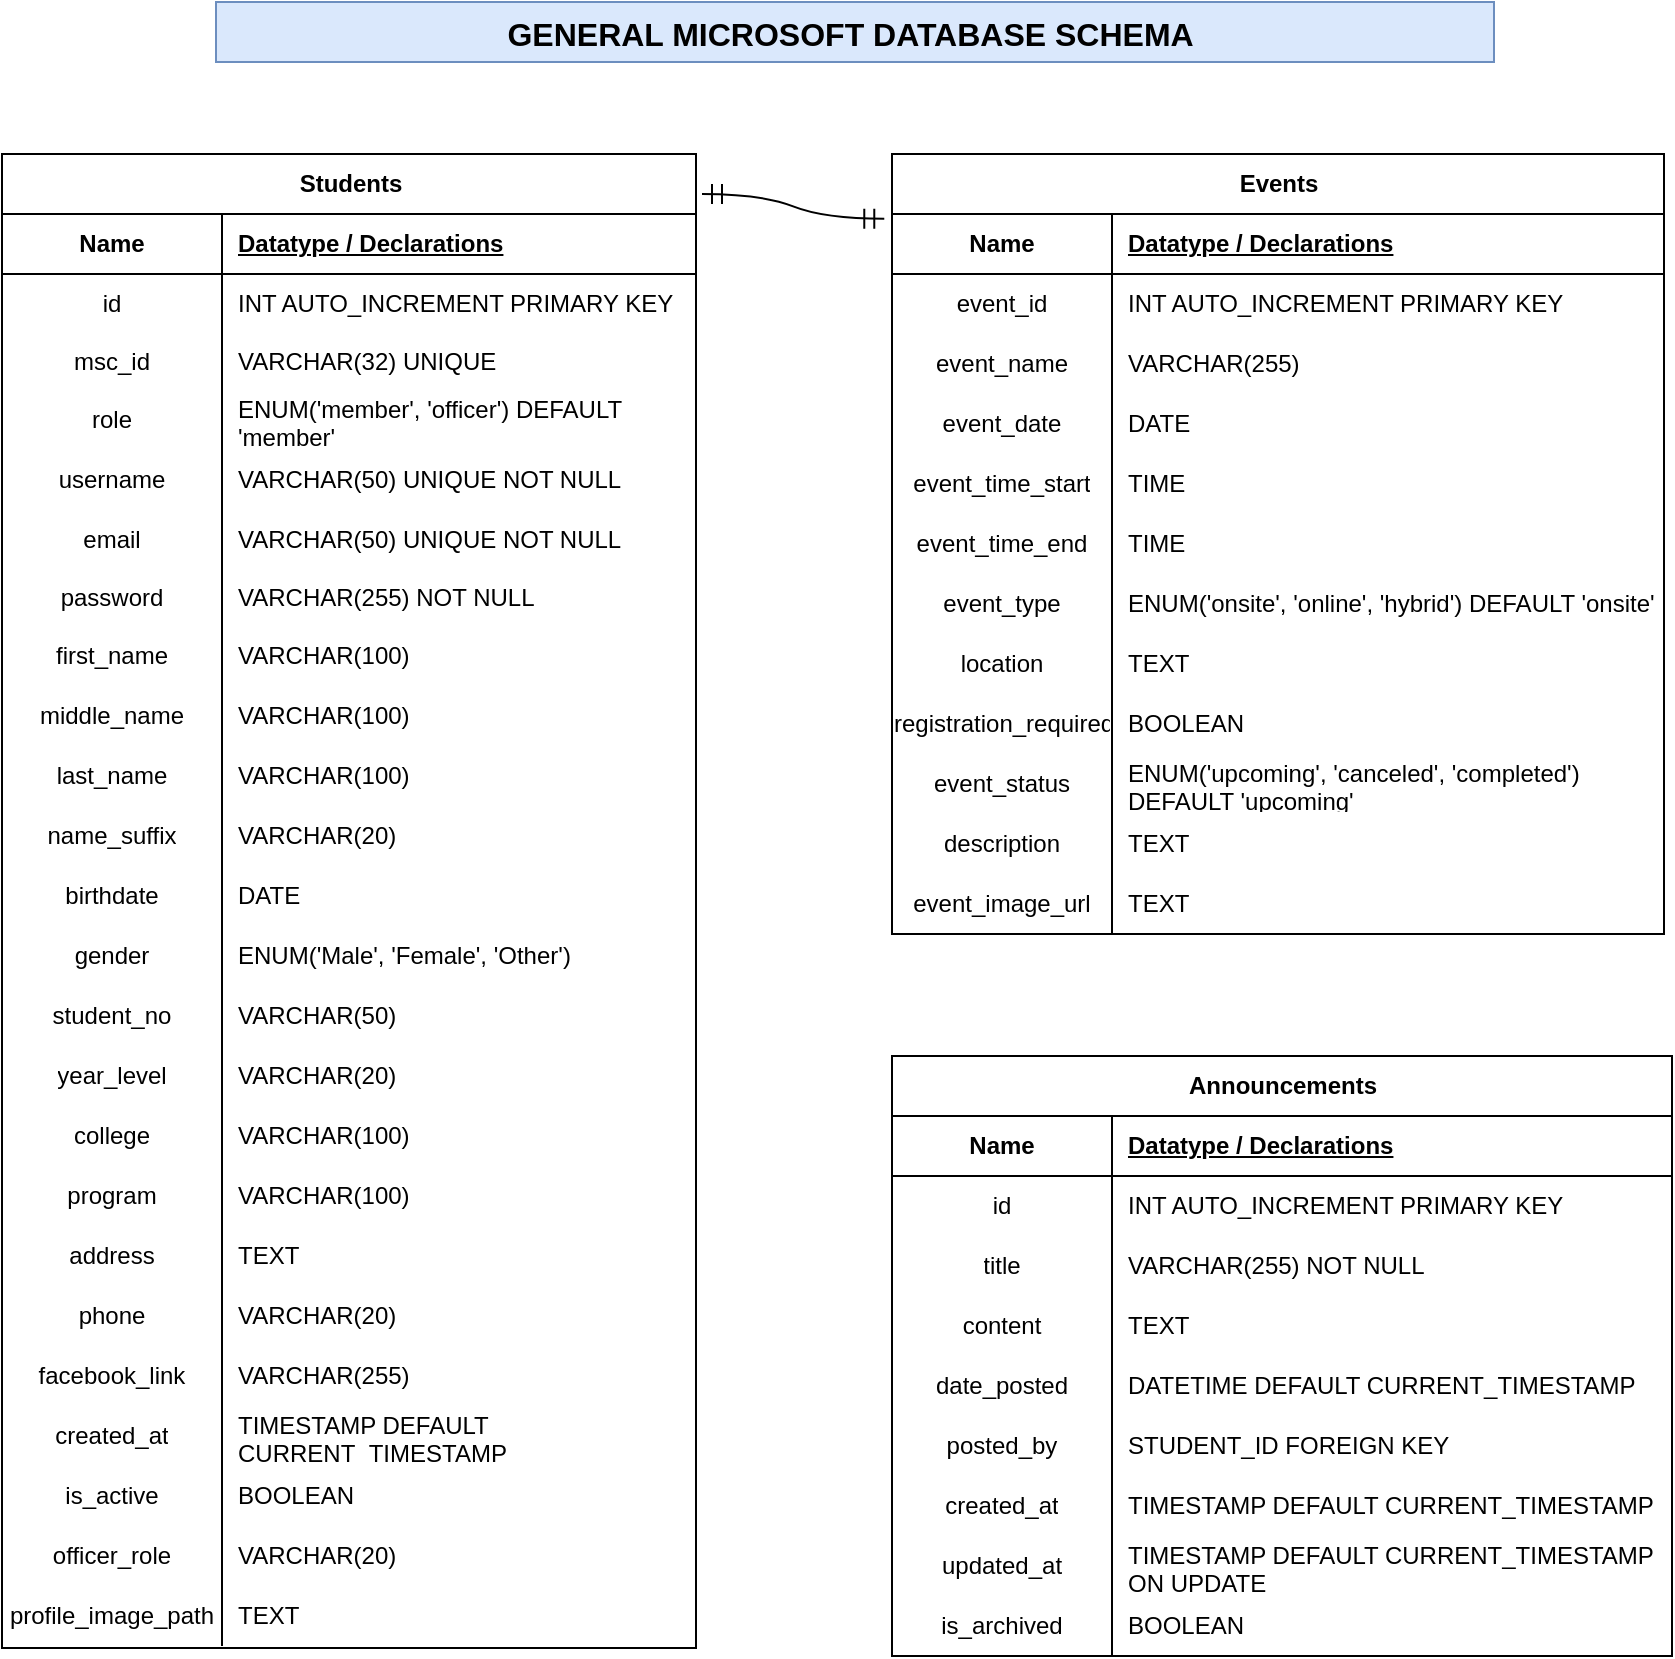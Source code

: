 <mxfile version="28.0.7">
  <diagram id="C5RBs43oDa-KdzZeNtuy" name="Page-1">
    <mxGraphModel dx="2837" dy="2311" grid="0" gridSize="10" guides="1" tooltips="1" connect="1" arrows="1" fold="1" page="0" pageScale="1" pageWidth="827" pageHeight="1169" math="0" shadow="0">
      <root>
        <mxCell id="WIyWlLk6GJQsqaUBKTNV-0" />
        <mxCell id="WIyWlLk6GJQsqaUBKTNV-1" parent="WIyWlLk6GJQsqaUBKTNV-0" />
        <mxCell id="vbm99IgwCuRkH58RdHZ9-53" value="&lt;font style=&quot;font-size: 16px;&quot;&gt;&lt;b&gt;GENERAL MICROSOFT DATABASE SCHEMA&amp;nbsp;&lt;/b&gt;&lt;/font&gt;" style="text;strokeColor=#6c8ebf;fillColor=#dae8fc;spacingLeft=4;spacingRight=4;overflow=hidden;rotatable=0;points=[[0,0.5],[1,0.5]];portConstraint=eastwest;fontSize=12;whiteSpace=wrap;html=1;align=center;" parent="WIyWlLk6GJQsqaUBKTNV-1" vertex="1">
          <mxGeometry x="-323" y="-1154" width="639" height="30" as="geometry" />
        </mxCell>
        <mxCell id="vbm99IgwCuRkH58RdHZ9-57" value="Events" style="shape=table;startSize=30;container=1;collapsible=1;childLayout=tableLayout;fixedRows=1;rowLines=0;fontStyle=1;align=center;resizeLast=1;html=1;" parent="WIyWlLk6GJQsqaUBKTNV-1" vertex="1">
          <mxGeometry x="15" y="-1078" width="386" height="390" as="geometry" />
        </mxCell>
        <mxCell id="vbm99IgwCuRkH58RdHZ9-58" value="" style="shape=tableRow;horizontal=0;startSize=0;swimlaneHead=0;swimlaneBody=0;fillColor=none;collapsible=0;dropTarget=0;points=[[0,0.5],[1,0.5]];portConstraint=eastwest;top=0;left=0;right=0;bottom=1;" parent="vbm99IgwCuRkH58RdHZ9-57" vertex="1">
          <mxGeometry y="30" width="386" height="30" as="geometry" />
        </mxCell>
        <mxCell id="vbm99IgwCuRkH58RdHZ9-59" value="Name" style="shape=partialRectangle;connectable=0;fillColor=none;top=0;left=0;bottom=0;right=0;fontStyle=1;overflow=hidden;whiteSpace=wrap;html=1;" parent="vbm99IgwCuRkH58RdHZ9-58" vertex="1">
          <mxGeometry width="110" height="30" as="geometry">
            <mxRectangle width="110" height="30" as="alternateBounds" />
          </mxGeometry>
        </mxCell>
        <mxCell id="vbm99IgwCuRkH58RdHZ9-60" value="Datatype / Declarations" style="shape=partialRectangle;connectable=0;fillColor=none;top=0;left=0;bottom=0;right=0;align=left;spacingLeft=6;fontStyle=5;overflow=hidden;whiteSpace=wrap;html=1;" parent="vbm99IgwCuRkH58RdHZ9-58" vertex="1">
          <mxGeometry x="110" width="276" height="30" as="geometry">
            <mxRectangle width="276" height="30" as="alternateBounds" />
          </mxGeometry>
        </mxCell>
        <mxCell id="vbm99IgwCuRkH58RdHZ9-61" value="" style="shape=tableRow;horizontal=0;startSize=0;swimlaneHead=0;swimlaneBody=0;fillColor=none;collapsible=0;dropTarget=0;points=[[0,0.5],[1,0.5]];portConstraint=eastwest;top=0;left=0;right=0;bottom=0;" parent="vbm99IgwCuRkH58RdHZ9-57" vertex="1">
          <mxGeometry y="60" width="386" height="30" as="geometry" />
        </mxCell>
        <mxCell id="vbm99IgwCuRkH58RdHZ9-62" value="event_id" style="shape=partialRectangle;connectable=0;fillColor=none;top=0;left=0;bottom=0;right=0;editable=1;overflow=hidden;whiteSpace=wrap;html=1;" parent="vbm99IgwCuRkH58RdHZ9-61" vertex="1">
          <mxGeometry width="110" height="30" as="geometry">
            <mxRectangle width="110" height="30" as="alternateBounds" />
          </mxGeometry>
        </mxCell>
        <mxCell id="vbm99IgwCuRkH58RdHZ9-63" value="INT AUTO_INCREMENT PRIMARY KEY" style="shape=partialRectangle;connectable=0;fillColor=none;top=0;left=0;bottom=0;right=0;align=left;spacingLeft=6;overflow=hidden;whiteSpace=wrap;html=1;" parent="vbm99IgwCuRkH58RdHZ9-61" vertex="1">
          <mxGeometry x="110" width="276" height="30" as="geometry">
            <mxRectangle width="276" height="30" as="alternateBounds" />
          </mxGeometry>
        </mxCell>
        <mxCell id="vbm99IgwCuRkH58RdHZ9-64" value="" style="shape=tableRow;horizontal=0;startSize=0;swimlaneHead=0;swimlaneBody=0;fillColor=none;collapsible=0;dropTarget=0;points=[[0,0.5],[1,0.5]];portConstraint=eastwest;top=0;left=0;right=0;bottom=0;" parent="vbm99IgwCuRkH58RdHZ9-57" vertex="1">
          <mxGeometry y="90" width="386" height="30" as="geometry" />
        </mxCell>
        <mxCell id="vbm99IgwCuRkH58RdHZ9-65" value="event_name" style="shape=partialRectangle;connectable=0;fillColor=none;top=0;left=0;bottom=0;right=0;editable=1;overflow=hidden;whiteSpace=wrap;html=1;" parent="vbm99IgwCuRkH58RdHZ9-64" vertex="1">
          <mxGeometry width="110" height="30" as="geometry">
            <mxRectangle width="110" height="30" as="alternateBounds" />
          </mxGeometry>
        </mxCell>
        <mxCell id="vbm99IgwCuRkH58RdHZ9-66" value="VARCHAR(255)" style="shape=partialRectangle;connectable=0;fillColor=none;top=0;left=0;bottom=0;right=0;align=left;spacingLeft=6;overflow=hidden;whiteSpace=wrap;html=1;" parent="vbm99IgwCuRkH58RdHZ9-64" vertex="1">
          <mxGeometry x="110" width="276" height="30" as="geometry">
            <mxRectangle width="276" height="30" as="alternateBounds" />
          </mxGeometry>
        </mxCell>
        <mxCell id="vbm99IgwCuRkH58RdHZ9-67" value="" style="shape=tableRow;horizontal=0;startSize=0;swimlaneHead=0;swimlaneBody=0;fillColor=none;collapsible=0;dropTarget=0;points=[[0,0.5],[1,0.5]];portConstraint=eastwest;top=0;left=0;right=0;bottom=0;" parent="vbm99IgwCuRkH58RdHZ9-57" vertex="1">
          <mxGeometry y="120" width="386" height="30" as="geometry" />
        </mxCell>
        <mxCell id="vbm99IgwCuRkH58RdHZ9-68" value="event_date" style="shape=partialRectangle;connectable=0;fillColor=none;top=0;left=0;bottom=0;right=0;editable=1;overflow=hidden;whiteSpace=wrap;html=1;" parent="vbm99IgwCuRkH58RdHZ9-67" vertex="1">
          <mxGeometry width="110" height="30" as="geometry">
            <mxRectangle width="110" height="30" as="alternateBounds" />
          </mxGeometry>
        </mxCell>
        <mxCell id="vbm99IgwCuRkH58RdHZ9-69" value="DATE" style="shape=partialRectangle;connectable=0;fillColor=none;top=0;left=0;bottom=0;right=0;align=left;spacingLeft=6;overflow=hidden;whiteSpace=wrap;html=1;" parent="vbm99IgwCuRkH58RdHZ9-67" vertex="1">
          <mxGeometry x="110" width="276" height="30" as="geometry">
            <mxRectangle width="276" height="30" as="alternateBounds" />
          </mxGeometry>
        </mxCell>
        <mxCell id="vbm99IgwCuRkH58RdHZ9-70" value="" style="shape=tableRow;horizontal=0;startSize=0;swimlaneHead=0;swimlaneBody=0;fillColor=none;collapsible=0;dropTarget=0;points=[[0,0.5],[1,0.5]];portConstraint=eastwest;top=0;left=0;right=0;bottom=0;" parent="vbm99IgwCuRkH58RdHZ9-57" vertex="1">
          <mxGeometry y="150" width="386" height="30" as="geometry" />
        </mxCell>
        <mxCell id="vbm99IgwCuRkH58RdHZ9-71" value="event_time_start" style="shape=partialRectangle;connectable=0;fillColor=none;top=0;left=0;bottom=0;right=0;editable=1;overflow=hidden;whiteSpace=wrap;html=1;" parent="vbm99IgwCuRkH58RdHZ9-70" vertex="1">
          <mxGeometry width="110" height="30" as="geometry">
            <mxRectangle width="110" height="30" as="alternateBounds" />
          </mxGeometry>
        </mxCell>
        <mxCell id="vbm99IgwCuRkH58RdHZ9-72" value="TIME" style="shape=partialRectangle;connectable=0;fillColor=none;top=0;left=0;bottom=0;right=0;align=left;spacingLeft=6;overflow=hidden;whiteSpace=wrap;html=1;" parent="vbm99IgwCuRkH58RdHZ9-70" vertex="1">
          <mxGeometry x="110" width="276" height="30" as="geometry">
            <mxRectangle width="276" height="30" as="alternateBounds" />
          </mxGeometry>
        </mxCell>
        <mxCell id="vbm99IgwCuRkH58RdHZ9-73" value="" style="shape=tableRow;horizontal=0;startSize=0;swimlaneHead=0;swimlaneBody=0;fillColor=none;collapsible=0;dropTarget=0;points=[[0,0.5],[1,0.5]];portConstraint=eastwest;top=0;left=0;right=0;bottom=0;" parent="vbm99IgwCuRkH58RdHZ9-57" vertex="1">
          <mxGeometry y="180" width="386" height="30" as="geometry" />
        </mxCell>
        <mxCell id="vbm99IgwCuRkH58RdHZ9-74" value="event_time_end" style="shape=partialRectangle;connectable=0;fillColor=none;top=0;left=0;bottom=0;right=0;editable=1;overflow=hidden;whiteSpace=wrap;html=1;" parent="vbm99IgwCuRkH58RdHZ9-73" vertex="1">
          <mxGeometry width="110" height="30" as="geometry">
            <mxRectangle width="110" height="30" as="alternateBounds" />
          </mxGeometry>
        </mxCell>
        <mxCell id="vbm99IgwCuRkH58RdHZ9-75" value="TIME" style="shape=partialRectangle;connectable=0;fillColor=none;top=0;left=0;bottom=0;right=0;align=left;spacingLeft=6;overflow=hidden;whiteSpace=wrap;html=1;" parent="vbm99IgwCuRkH58RdHZ9-73" vertex="1">
          <mxGeometry x="110" width="276" height="30" as="geometry">
            <mxRectangle width="276" height="30" as="alternateBounds" />
          </mxGeometry>
        </mxCell>
        <mxCell id="vbm99IgwCuRkH58RdHZ9-76" value="" style="shape=tableRow;horizontal=0;startSize=0;swimlaneHead=0;swimlaneBody=0;fillColor=none;collapsible=0;dropTarget=0;points=[[0,0.5],[1,0.5]];portConstraint=eastwest;top=0;left=0;right=0;bottom=0;" parent="vbm99IgwCuRkH58RdHZ9-57" vertex="1">
          <mxGeometry y="210" width="386" height="30" as="geometry" />
        </mxCell>
        <mxCell id="vbm99IgwCuRkH58RdHZ9-77" value="event_type" style="shape=partialRectangle;connectable=0;fillColor=none;top=0;left=0;bottom=0;right=0;editable=1;overflow=hidden;whiteSpace=wrap;html=1;" parent="vbm99IgwCuRkH58RdHZ9-76" vertex="1">
          <mxGeometry width="110" height="30" as="geometry">
            <mxRectangle width="110" height="30" as="alternateBounds" />
          </mxGeometry>
        </mxCell>
        <mxCell id="vbm99IgwCuRkH58RdHZ9-78" value="ENUM(&#39;onsite&#39;, &#39;online&#39;, &#39;hybrid&#39;) DEFAULT &#39;onsite&#39;" style="shape=partialRectangle;connectable=0;fillColor=none;top=0;left=0;bottom=0;right=0;align=left;spacingLeft=6;overflow=hidden;whiteSpace=wrap;html=1;" parent="vbm99IgwCuRkH58RdHZ9-76" vertex="1">
          <mxGeometry x="110" width="276" height="30" as="geometry">
            <mxRectangle width="276" height="30" as="alternateBounds" />
          </mxGeometry>
        </mxCell>
        <mxCell id="tccQVH1bGNktPAKBM2gR-22" value="" style="shape=tableRow;horizontal=0;startSize=0;swimlaneHead=0;swimlaneBody=0;fillColor=none;collapsible=0;dropTarget=0;points=[[0,0.5],[1,0.5]];portConstraint=eastwest;top=0;left=0;right=0;bottom=0;" parent="vbm99IgwCuRkH58RdHZ9-57" vertex="1">
          <mxGeometry y="240" width="386" height="30" as="geometry" />
        </mxCell>
        <mxCell id="tccQVH1bGNktPAKBM2gR-23" value="location" style="shape=partialRectangle;connectable=0;fillColor=none;top=0;left=0;bottom=0;right=0;editable=1;overflow=hidden;whiteSpace=wrap;html=1;" parent="tccQVH1bGNktPAKBM2gR-22" vertex="1">
          <mxGeometry width="110" height="30" as="geometry">
            <mxRectangle width="110" height="30" as="alternateBounds" />
          </mxGeometry>
        </mxCell>
        <mxCell id="tccQVH1bGNktPAKBM2gR-24" value="TEXT" style="shape=partialRectangle;connectable=0;fillColor=none;top=0;left=0;bottom=0;right=0;align=left;spacingLeft=6;overflow=hidden;whiteSpace=wrap;html=1;" parent="tccQVH1bGNktPAKBM2gR-22" vertex="1">
          <mxGeometry x="110" width="276" height="30" as="geometry">
            <mxRectangle width="276" height="30" as="alternateBounds" />
          </mxGeometry>
        </mxCell>
        <mxCell id="tccQVH1bGNktPAKBM2gR-25" value="" style="shape=tableRow;horizontal=0;startSize=0;swimlaneHead=0;swimlaneBody=0;fillColor=none;collapsible=0;dropTarget=0;points=[[0,0.5],[1,0.5]];portConstraint=eastwest;top=0;left=0;right=0;bottom=0;" parent="vbm99IgwCuRkH58RdHZ9-57" vertex="1">
          <mxGeometry y="270" width="386" height="30" as="geometry" />
        </mxCell>
        <mxCell id="tccQVH1bGNktPAKBM2gR-26" value="registration_required" style="shape=partialRectangle;connectable=0;fillColor=none;top=0;left=0;bottom=0;right=0;editable=1;overflow=hidden;whiteSpace=wrap;html=1;" parent="tccQVH1bGNktPAKBM2gR-25" vertex="1">
          <mxGeometry width="110" height="30" as="geometry">
            <mxRectangle width="110" height="30" as="alternateBounds" />
          </mxGeometry>
        </mxCell>
        <mxCell id="tccQVH1bGNktPAKBM2gR-27" value="BOOLEAN" style="shape=partialRectangle;connectable=0;fillColor=none;top=0;left=0;bottom=0;right=0;align=left;spacingLeft=6;overflow=hidden;whiteSpace=wrap;html=1;" parent="tccQVH1bGNktPAKBM2gR-25" vertex="1">
          <mxGeometry x="110" width="276" height="30" as="geometry">
            <mxRectangle width="276" height="30" as="alternateBounds" />
          </mxGeometry>
        </mxCell>
        <mxCell id="tccQVH1bGNktPAKBM2gR-28" value="" style="shape=tableRow;horizontal=0;startSize=0;swimlaneHead=0;swimlaneBody=0;fillColor=none;collapsible=0;dropTarget=0;points=[[0,0.5],[1,0.5]];portConstraint=eastwest;top=0;left=0;right=0;bottom=0;" parent="vbm99IgwCuRkH58RdHZ9-57" vertex="1">
          <mxGeometry y="300" width="386" height="30" as="geometry" />
        </mxCell>
        <mxCell id="tccQVH1bGNktPAKBM2gR-29" value="event_status" style="shape=partialRectangle;connectable=0;fillColor=none;top=0;left=0;bottom=0;right=0;editable=1;overflow=hidden;whiteSpace=wrap;html=1;" parent="tccQVH1bGNktPAKBM2gR-28" vertex="1">
          <mxGeometry width="110" height="30" as="geometry">
            <mxRectangle width="110" height="30" as="alternateBounds" />
          </mxGeometry>
        </mxCell>
        <mxCell id="tccQVH1bGNktPAKBM2gR-30" value="ENUM(&#39;upcoming&#39;, &#39;canceled&#39;, &#39;completed&#39;) DEFAULT &#39;upcoming&#39;" style="shape=partialRectangle;connectable=0;fillColor=none;top=0;left=0;bottom=0;right=0;align=left;spacingLeft=6;overflow=hidden;whiteSpace=wrap;html=1;" parent="tccQVH1bGNktPAKBM2gR-28" vertex="1">
          <mxGeometry x="110" width="276" height="30" as="geometry">
            <mxRectangle width="276" height="30" as="alternateBounds" />
          </mxGeometry>
        </mxCell>
        <mxCell id="tccQVH1bGNktPAKBM2gR-31" value="" style="shape=tableRow;horizontal=0;startSize=0;swimlaneHead=0;swimlaneBody=0;fillColor=none;collapsible=0;dropTarget=0;points=[[0,0.5],[1,0.5]];portConstraint=eastwest;top=0;left=0;right=0;bottom=0;" parent="vbm99IgwCuRkH58RdHZ9-57" vertex="1">
          <mxGeometry y="330" width="386" height="30" as="geometry" />
        </mxCell>
        <mxCell id="tccQVH1bGNktPAKBM2gR-32" value="description" style="shape=partialRectangle;connectable=0;fillColor=none;top=0;left=0;bottom=0;right=0;editable=1;overflow=hidden;whiteSpace=wrap;html=1;" parent="tccQVH1bGNktPAKBM2gR-31" vertex="1">
          <mxGeometry width="110" height="30" as="geometry">
            <mxRectangle width="110" height="30" as="alternateBounds" />
          </mxGeometry>
        </mxCell>
        <mxCell id="tccQVH1bGNktPAKBM2gR-33" value="TEXT" style="shape=partialRectangle;connectable=0;fillColor=none;top=0;left=0;bottom=0;right=0;align=left;spacingLeft=6;overflow=hidden;whiteSpace=wrap;html=1;" parent="tccQVH1bGNktPAKBM2gR-31" vertex="1">
          <mxGeometry x="110" width="276" height="30" as="geometry">
            <mxRectangle width="276" height="30" as="alternateBounds" />
          </mxGeometry>
        </mxCell>
        <mxCell id="zMV7ez7-qFqQGnL5Z5g3-118" value="" style="shape=tableRow;horizontal=0;startSize=0;swimlaneHead=0;swimlaneBody=0;fillColor=none;collapsible=0;dropTarget=0;points=[[0,0.5],[1,0.5]];portConstraint=eastwest;top=0;left=0;right=0;bottom=0;" vertex="1" parent="vbm99IgwCuRkH58RdHZ9-57">
          <mxGeometry y="360" width="386" height="30" as="geometry" />
        </mxCell>
        <mxCell id="zMV7ez7-qFqQGnL5Z5g3-119" value="event_image_url" style="shape=partialRectangle;connectable=0;fillColor=none;top=0;left=0;bottom=0;right=0;editable=1;overflow=hidden;whiteSpace=wrap;html=1;" vertex="1" parent="zMV7ez7-qFqQGnL5Z5g3-118">
          <mxGeometry width="110" height="30" as="geometry">
            <mxRectangle width="110" height="30" as="alternateBounds" />
          </mxGeometry>
        </mxCell>
        <mxCell id="zMV7ez7-qFqQGnL5Z5g3-120" value="TEXT" style="shape=partialRectangle;connectable=0;fillColor=none;top=0;left=0;bottom=0;right=0;align=left;spacingLeft=6;overflow=hidden;whiteSpace=wrap;html=1;" vertex="1" parent="zMV7ez7-qFqQGnL5Z5g3-118">
          <mxGeometry x="110" width="276" height="30" as="geometry">
            <mxRectangle width="276" height="30" as="alternateBounds" />
          </mxGeometry>
        </mxCell>
        <mxCell id="vbm99IgwCuRkH58RdHZ9-82" value="Students" style="shape=table;startSize=30;container=1;collapsible=1;childLayout=tableLayout;fixedRows=1;rowLines=0;fontStyle=1;align=center;resizeLast=1;html=1;" parent="WIyWlLk6GJQsqaUBKTNV-1" vertex="1">
          <mxGeometry x="-430" y="-1078" width="347" height="747" as="geometry" />
        </mxCell>
        <mxCell id="vbm99IgwCuRkH58RdHZ9-83" value="" style="shape=tableRow;horizontal=0;startSize=0;swimlaneHead=0;swimlaneBody=0;fillColor=none;collapsible=0;dropTarget=0;points=[[0,0.5],[1,0.5]];portConstraint=eastwest;top=0;left=0;right=0;bottom=1;" parent="vbm99IgwCuRkH58RdHZ9-82" vertex="1">
          <mxGeometry y="30" width="347" height="30" as="geometry" />
        </mxCell>
        <mxCell id="vbm99IgwCuRkH58RdHZ9-84" value="Name" style="shape=partialRectangle;connectable=0;fillColor=none;top=0;left=0;bottom=0;right=0;fontStyle=1;overflow=hidden;whiteSpace=wrap;html=1;" parent="vbm99IgwCuRkH58RdHZ9-83" vertex="1">
          <mxGeometry width="110" height="30" as="geometry">
            <mxRectangle width="110" height="30" as="alternateBounds" />
          </mxGeometry>
        </mxCell>
        <mxCell id="vbm99IgwCuRkH58RdHZ9-85" value="Datatype / Declarations" style="shape=partialRectangle;connectable=0;fillColor=none;top=0;left=0;bottom=0;right=0;align=left;spacingLeft=6;fontStyle=5;overflow=hidden;whiteSpace=wrap;html=1;" parent="vbm99IgwCuRkH58RdHZ9-83" vertex="1">
          <mxGeometry x="110" width="237" height="30" as="geometry">
            <mxRectangle width="237" height="30" as="alternateBounds" />
          </mxGeometry>
        </mxCell>
        <mxCell id="vbm99IgwCuRkH58RdHZ9-86" value="" style="shape=tableRow;horizontal=0;startSize=0;swimlaneHead=0;swimlaneBody=0;fillColor=none;collapsible=0;dropTarget=0;points=[[0,0.5],[1,0.5]];portConstraint=eastwest;top=0;left=0;right=0;bottom=0;" parent="vbm99IgwCuRkH58RdHZ9-82" vertex="1">
          <mxGeometry y="60" width="347" height="30" as="geometry" />
        </mxCell>
        <mxCell id="vbm99IgwCuRkH58RdHZ9-87" value="id" style="shape=partialRectangle;connectable=0;fillColor=none;top=0;left=0;bottom=0;right=0;editable=1;overflow=hidden;whiteSpace=wrap;html=1;" parent="vbm99IgwCuRkH58RdHZ9-86" vertex="1">
          <mxGeometry width="110" height="30" as="geometry">
            <mxRectangle width="110" height="30" as="alternateBounds" />
          </mxGeometry>
        </mxCell>
        <mxCell id="vbm99IgwCuRkH58RdHZ9-88" value="INT AUTO_INCREMENT PRIMARY KEY" style="shape=partialRectangle;connectable=0;fillColor=none;top=0;left=0;bottom=0;right=0;align=left;spacingLeft=6;overflow=hidden;whiteSpace=wrap;html=1;" parent="vbm99IgwCuRkH58RdHZ9-86" vertex="1">
          <mxGeometry x="110" width="237" height="30" as="geometry">
            <mxRectangle width="237" height="30" as="alternateBounds" />
          </mxGeometry>
        </mxCell>
        <mxCell id="vbm99IgwCuRkH58RdHZ9-89" value="" style="shape=tableRow;horizontal=0;startSize=0;swimlaneHead=0;swimlaneBody=0;fillColor=none;collapsible=0;dropTarget=0;points=[[0,0.5],[1,0.5]];portConstraint=eastwest;top=0;left=0;right=0;bottom=0;" parent="vbm99IgwCuRkH58RdHZ9-82" vertex="1">
          <mxGeometry y="90" width="347" height="28" as="geometry" />
        </mxCell>
        <mxCell id="vbm99IgwCuRkH58RdHZ9-90" value="msc_id" style="shape=partialRectangle;connectable=0;fillColor=none;top=0;left=0;bottom=0;right=0;editable=1;overflow=hidden;whiteSpace=wrap;html=1;" parent="vbm99IgwCuRkH58RdHZ9-89" vertex="1">
          <mxGeometry width="110" height="28" as="geometry">
            <mxRectangle width="110" height="28" as="alternateBounds" />
          </mxGeometry>
        </mxCell>
        <mxCell id="vbm99IgwCuRkH58RdHZ9-91" value="VARCHAR(32) UNIQUE" style="shape=partialRectangle;connectable=0;fillColor=none;top=0;left=0;bottom=0;right=0;align=left;spacingLeft=6;overflow=hidden;whiteSpace=wrap;html=1;" parent="vbm99IgwCuRkH58RdHZ9-89" vertex="1">
          <mxGeometry x="110" width="237" height="28" as="geometry">
            <mxRectangle width="237" height="28" as="alternateBounds" />
          </mxGeometry>
        </mxCell>
        <mxCell id="vbm99IgwCuRkH58RdHZ9-92" value="" style="shape=tableRow;horizontal=0;startSize=0;swimlaneHead=0;swimlaneBody=0;fillColor=none;collapsible=0;dropTarget=0;points=[[0,0.5],[1,0.5]];portConstraint=eastwest;top=0;left=0;right=0;bottom=0;" parent="vbm99IgwCuRkH58RdHZ9-82" vertex="1">
          <mxGeometry y="118" width="347" height="30" as="geometry" />
        </mxCell>
        <mxCell id="vbm99IgwCuRkH58RdHZ9-93" value="role" style="shape=partialRectangle;connectable=0;fillColor=none;top=0;left=0;bottom=0;right=0;editable=1;overflow=hidden;whiteSpace=wrap;html=1;" parent="vbm99IgwCuRkH58RdHZ9-92" vertex="1">
          <mxGeometry width="110" height="30" as="geometry">
            <mxRectangle width="110" height="30" as="alternateBounds" />
          </mxGeometry>
        </mxCell>
        <mxCell id="vbm99IgwCuRkH58RdHZ9-94" value="ENUM(&#39;member&#39;, &#39;officer&#39;) DEFAULT &#39;member&#39;" style="shape=partialRectangle;connectable=0;fillColor=none;top=0;left=0;bottom=0;right=0;align=left;spacingLeft=6;overflow=hidden;whiteSpace=wrap;html=1;" parent="vbm99IgwCuRkH58RdHZ9-92" vertex="1">
          <mxGeometry x="110" width="237" height="30" as="geometry">
            <mxRectangle width="237" height="30" as="alternateBounds" />
          </mxGeometry>
        </mxCell>
        <mxCell id="vbm99IgwCuRkH58RdHZ9-95" value="" style="shape=tableRow;horizontal=0;startSize=0;swimlaneHead=0;swimlaneBody=0;fillColor=none;collapsible=0;dropTarget=0;points=[[0,0.5],[1,0.5]];portConstraint=eastwest;top=0;left=0;right=0;bottom=0;" parent="vbm99IgwCuRkH58RdHZ9-82" vertex="1">
          <mxGeometry y="148" width="347" height="30" as="geometry" />
        </mxCell>
        <mxCell id="vbm99IgwCuRkH58RdHZ9-96" value="username" style="shape=partialRectangle;connectable=0;fillColor=none;top=0;left=0;bottom=0;right=0;editable=1;overflow=hidden;whiteSpace=wrap;html=1;" parent="vbm99IgwCuRkH58RdHZ9-95" vertex="1">
          <mxGeometry width="110" height="30" as="geometry">
            <mxRectangle width="110" height="30" as="alternateBounds" />
          </mxGeometry>
        </mxCell>
        <mxCell id="vbm99IgwCuRkH58RdHZ9-97" value="VARCHAR(50) UNIQUE NOT NULL" style="shape=partialRectangle;connectable=0;fillColor=none;top=0;left=0;bottom=0;right=0;align=left;spacingLeft=6;overflow=hidden;whiteSpace=wrap;html=1;" parent="vbm99IgwCuRkH58RdHZ9-95" vertex="1">
          <mxGeometry x="110" width="237" height="30" as="geometry">
            <mxRectangle width="237" height="30" as="alternateBounds" />
          </mxGeometry>
        </mxCell>
        <mxCell id="vbm99IgwCuRkH58RdHZ9-98" value="" style="shape=tableRow;horizontal=0;startSize=0;swimlaneHead=0;swimlaneBody=0;fillColor=none;collapsible=0;dropTarget=0;points=[[0,0.5],[1,0.5]];portConstraint=eastwest;top=0;left=0;right=0;bottom=0;" parent="vbm99IgwCuRkH58RdHZ9-82" vertex="1">
          <mxGeometry y="178" width="347" height="30" as="geometry" />
        </mxCell>
        <mxCell id="vbm99IgwCuRkH58RdHZ9-99" value="email" style="shape=partialRectangle;connectable=0;fillColor=none;top=0;left=0;bottom=0;right=0;editable=1;overflow=hidden;whiteSpace=wrap;html=1;" parent="vbm99IgwCuRkH58RdHZ9-98" vertex="1">
          <mxGeometry width="110" height="30" as="geometry">
            <mxRectangle width="110" height="30" as="alternateBounds" />
          </mxGeometry>
        </mxCell>
        <mxCell id="vbm99IgwCuRkH58RdHZ9-100" value="VARCHAR(50) UNIQUE NOT NULL" style="shape=partialRectangle;connectable=0;fillColor=none;top=0;left=0;bottom=0;right=0;align=left;spacingLeft=6;overflow=hidden;whiteSpace=wrap;html=1;" parent="vbm99IgwCuRkH58RdHZ9-98" vertex="1">
          <mxGeometry x="110" width="237" height="30" as="geometry">
            <mxRectangle width="237" height="30" as="alternateBounds" />
          </mxGeometry>
        </mxCell>
        <mxCell id="vbm99IgwCuRkH58RdHZ9-101" value="" style="shape=tableRow;horizontal=0;startSize=0;swimlaneHead=0;swimlaneBody=0;fillColor=none;collapsible=0;dropTarget=0;points=[[0,0.5],[1,0.5]];portConstraint=eastwest;top=0;left=0;right=0;bottom=0;" parent="vbm99IgwCuRkH58RdHZ9-82" vertex="1">
          <mxGeometry y="208" width="347" height="28" as="geometry" />
        </mxCell>
        <mxCell id="vbm99IgwCuRkH58RdHZ9-102" value="password" style="shape=partialRectangle;connectable=0;fillColor=none;top=0;left=0;bottom=0;right=0;editable=1;overflow=hidden;whiteSpace=wrap;html=1;" parent="vbm99IgwCuRkH58RdHZ9-101" vertex="1">
          <mxGeometry width="110" height="28" as="geometry">
            <mxRectangle width="110" height="28" as="alternateBounds" />
          </mxGeometry>
        </mxCell>
        <mxCell id="vbm99IgwCuRkH58RdHZ9-103" value="VARCHAR(255) NOT NULL" style="shape=partialRectangle;connectable=0;fillColor=none;top=0;left=0;bottom=0;right=0;align=left;spacingLeft=6;overflow=hidden;whiteSpace=wrap;html=1;" parent="vbm99IgwCuRkH58RdHZ9-101" vertex="1">
          <mxGeometry x="110" width="237" height="28" as="geometry">
            <mxRectangle width="237" height="28" as="alternateBounds" />
          </mxGeometry>
        </mxCell>
        <mxCell id="vbm99IgwCuRkH58RdHZ9-104" value="" style="shape=tableRow;horizontal=0;startSize=0;swimlaneHead=0;swimlaneBody=0;fillColor=none;collapsible=0;dropTarget=0;points=[[0,0.5],[1,0.5]];portConstraint=eastwest;top=0;left=0;right=0;bottom=0;" parent="vbm99IgwCuRkH58RdHZ9-82" vertex="1">
          <mxGeometry y="236" width="347" height="30" as="geometry" />
        </mxCell>
        <mxCell id="vbm99IgwCuRkH58RdHZ9-105" value="first_name" style="shape=partialRectangle;connectable=0;fillColor=none;top=0;left=0;bottom=0;right=0;editable=1;overflow=hidden;whiteSpace=wrap;html=1;" parent="vbm99IgwCuRkH58RdHZ9-104" vertex="1">
          <mxGeometry width="110" height="30" as="geometry">
            <mxRectangle width="110" height="30" as="alternateBounds" />
          </mxGeometry>
        </mxCell>
        <mxCell id="vbm99IgwCuRkH58RdHZ9-106" value="VARCHAR(100)" style="shape=partialRectangle;connectable=0;fillColor=none;top=0;left=0;bottom=0;right=0;align=left;spacingLeft=6;overflow=hidden;whiteSpace=wrap;html=1;" parent="vbm99IgwCuRkH58RdHZ9-104" vertex="1">
          <mxGeometry x="110" width="237" height="30" as="geometry">
            <mxRectangle width="237" height="30" as="alternateBounds" />
          </mxGeometry>
        </mxCell>
        <mxCell id="vbm99IgwCuRkH58RdHZ9-107" value="" style="shape=tableRow;horizontal=0;startSize=0;swimlaneHead=0;swimlaneBody=0;fillColor=none;collapsible=0;dropTarget=0;points=[[0,0.5],[1,0.5]];portConstraint=eastwest;top=0;left=0;right=0;bottom=0;" parent="vbm99IgwCuRkH58RdHZ9-82" vertex="1">
          <mxGeometry y="266" width="347" height="30" as="geometry" />
        </mxCell>
        <mxCell id="vbm99IgwCuRkH58RdHZ9-108" value="middle_name" style="shape=partialRectangle;connectable=0;fillColor=none;top=0;left=0;bottom=0;right=0;editable=1;overflow=hidden;whiteSpace=wrap;html=1;" parent="vbm99IgwCuRkH58RdHZ9-107" vertex="1">
          <mxGeometry width="110" height="30" as="geometry">
            <mxRectangle width="110" height="30" as="alternateBounds" />
          </mxGeometry>
        </mxCell>
        <mxCell id="vbm99IgwCuRkH58RdHZ9-109" value="VARCHAR(100)" style="shape=partialRectangle;connectable=0;fillColor=none;top=0;left=0;bottom=0;right=0;align=left;spacingLeft=6;overflow=hidden;whiteSpace=wrap;html=1;" parent="vbm99IgwCuRkH58RdHZ9-107" vertex="1">
          <mxGeometry x="110" width="237" height="30" as="geometry">
            <mxRectangle width="237" height="30" as="alternateBounds" />
          </mxGeometry>
        </mxCell>
        <mxCell id="vbm99IgwCuRkH58RdHZ9-110" value="" style="shape=tableRow;horizontal=0;startSize=0;swimlaneHead=0;swimlaneBody=0;fillColor=none;collapsible=0;dropTarget=0;points=[[0,0.5],[1,0.5]];portConstraint=eastwest;top=0;left=0;right=0;bottom=0;" parent="vbm99IgwCuRkH58RdHZ9-82" vertex="1">
          <mxGeometry y="296" width="347" height="30" as="geometry" />
        </mxCell>
        <mxCell id="vbm99IgwCuRkH58RdHZ9-111" value="last_name" style="shape=partialRectangle;connectable=0;fillColor=none;top=0;left=0;bottom=0;right=0;editable=1;overflow=hidden;whiteSpace=wrap;html=1;" parent="vbm99IgwCuRkH58RdHZ9-110" vertex="1">
          <mxGeometry width="110" height="30" as="geometry">
            <mxRectangle width="110" height="30" as="alternateBounds" />
          </mxGeometry>
        </mxCell>
        <mxCell id="vbm99IgwCuRkH58RdHZ9-112" value="VARCHAR(100)" style="shape=partialRectangle;connectable=0;fillColor=none;top=0;left=0;bottom=0;right=0;align=left;spacingLeft=6;overflow=hidden;whiteSpace=wrap;html=1;" parent="vbm99IgwCuRkH58RdHZ9-110" vertex="1">
          <mxGeometry x="110" width="237" height="30" as="geometry">
            <mxRectangle width="237" height="30" as="alternateBounds" />
          </mxGeometry>
        </mxCell>
        <mxCell id="vbm99IgwCuRkH58RdHZ9-113" value="" style="shape=tableRow;horizontal=0;startSize=0;swimlaneHead=0;swimlaneBody=0;fillColor=none;collapsible=0;dropTarget=0;points=[[0,0.5],[1,0.5]];portConstraint=eastwest;top=0;left=0;right=0;bottom=0;" parent="vbm99IgwCuRkH58RdHZ9-82" vertex="1">
          <mxGeometry y="326" width="347" height="30" as="geometry" />
        </mxCell>
        <mxCell id="vbm99IgwCuRkH58RdHZ9-114" value="name_suffix" style="shape=partialRectangle;connectable=0;fillColor=none;top=0;left=0;bottom=0;right=0;editable=1;overflow=hidden;whiteSpace=wrap;html=1;" parent="vbm99IgwCuRkH58RdHZ9-113" vertex="1">
          <mxGeometry width="110" height="30" as="geometry">
            <mxRectangle width="110" height="30" as="alternateBounds" />
          </mxGeometry>
        </mxCell>
        <mxCell id="vbm99IgwCuRkH58RdHZ9-115" value="VARCHAR(20)" style="shape=partialRectangle;connectable=0;fillColor=none;top=0;left=0;bottom=0;right=0;align=left;spacingLeft=6;overflow=hidden;whiteSpace=wrap;html=1;" parent="vbm99IgwCuRkH58RdHZ9-113" vertex="1">
          <mxGeometry x="110" width="237" height="30" as="geometry">
            <mxRectangle width="237" height="30" as="alternateBounds" />
          </mxGeometry>
        </mxCell>
        <mxCell id="vbm99IgwCuRkH58RdHZ9-116" value="" style="shape=tableRow;horizontal=0;startSize=0;swimlaneHead=0;swimlaneBody=0;fillColor=none;collapsible=0;dropTarget=0;points=[[0,0.5],[1,0.5]];portConstraint=eastwest;top=0;left=0;right=0;bottom=0;" parent="vbm99IgwCuRkH58RdHZ9-82" vertex="1">
          <mxGeometry y="356" width="347" height="30" as="geometry" />
        </mxCell>
        <mxCell id="vbm99IgwCuRkH58RdHZ9-117" value="birthdate" style="shape=partialRectangle;connectable=0;fillColor=none;top=0;left=0;bottom=0;right=0;editable=1;overflow=hidden;whiteSpace=wrap;html=1;" parent="vbm99IgwCuRkH58RdHZ9-116" vertex="1">
          <mxGeometry width="110" height="30" as="geometry">
            <mxRectangle width="110" height="30" as="alternateBounds" />
          </mxGeometry>
        </mxCell>
        <mxCell id="vbm99IgwCuRkH58RdHZ9-118" value="DATE" style="shape=partialRectangle;connectable=0;fillColor=none;top=0;left=0;bottom=0;right=0;align=left;spacingLeft=6;overflow=hidden;whiteSpace=wrap;html=1;" parent="vbm99IgwCuRkH58RdHZ9-116" vertex="1">
          <mxGeometry x="110" width="237" height="30" as="geometry">
            <mxRectangle width="237" height="30" as="alternateBounds" />
          </mxGeometry>
        </mxCell>
        <mxCell id="vbm99IgwCuRkH58RdHZ9-119" value="" style="shape=tableRow;horizontal=0;startSize=0;swimlaneHead=0;swimlaneBody=0;fillColor=none;collapsible=0;dropTarget=0;points=[[0,0.5],[1,0.5]];portConstraint=eastwest;top=0;left=0;right=0;bottom=0;" parent="vbm99IgwCuRkH58RdHZ9-82" vertex="1">
          <mxGeometry y="386" width="347" height="30" as="geometry" />
        </mxCell>
        <mxCell id="vbm99IgwCuRkH58RdHZ9-120" value="gender" style="shape=partialRectangle;connectable=0;fillColor=none;top=0;left=0;bottom=0;right=0;editable=1;overflow=hidden;whiteSpace=wrap;html=1;" parent="vbm99IgwCuRkH58RdHZ9-119" vertex="1">
          <mxGeometry width="110" height="30" as="geometry">
            <mxRectangle width="110" height="30" as="alternateBounds" />
          </mxGeometry>
        </mxCell>
        <mxCell id="vbm99IgwCuRkH58RdHZ9-121" value="ENUM(&#39;Male&#39;, &#39;Female&#39;, &#39;Other&#39;)" style="shape=partialRectangle;connectable=0;fillColor=none;top=0;left=0;bottom=0;right=0;align=left;spacingLeft=6;overflow=hidden;whiteSpace=wrap;html=1;" parent="vbm99IgwCuRkH58RdHZ9-119" vertex="1">
          <mxGeometry x="110" width="237" height="30" as="geometry">
            <mxRectangle width="237" height="30" as="alternateBounds" />
          </mxGeometry>
        </mxCell>
        <mxCell id="tccQVH1bGNktPAKBM2gR-4" value="" style="shape=tableRow;horizontal=0;startSize=0;swimlaneHead=0;swimlaneBody=0;fillColor=none;collapsible=0;dropTarget=0;points=[[0,0.5],[1,0.5]];portConstraint=eastwest;top=0;left=0;right=0;bottom=0;" parent="vbm99IgwCuRkH58RdHZ9-82" vertex="1">
          <mxGeometry y="416" width="347" height="30" as="geometry" />
        </mxCell>
        <mxCell id="tccQVH1bGNktPAKBM2gR-5" value="student_no" style="shape=partialRectangle;connectable=0;fillColor=none;top=0;left=0;bottom=0;right=0;editable=1;overflow=hidden;whiteSpace=wrap;html=1;" parent="tccQVH1bGNktPAKBM2gR-4" vertex="1">
          <mxGeometry width="110" height="30" as="geometry">
            <mxRectangle width="110" height="30" as="alternateBounds" />
          </mxGeometry>
        </mxCell>
        <mxCell id="tccQVH1bGNktPAKBM2gR-6" value="VARCHAR(50)" style="shape=partialRectangle;connectable=0;fillColor=none;top=0;left=0;bottom=0;right=0;align=left;spacingLeft=6;overflow=hidden;whiteSpace=wrap;html=1;" parent="tccQVH1bGNktPAKBM2gR-4" vertex="1">
          <mxGeometry x="110" width="237" height="30" as="geometry">
            <mxRectangle width="237" height="30" as="alternateBounds" />
          </mxGeometry>
        </mxCell>
        <mxCell id="tccQVH1bGNktPAKBM2gR-7" value="" style="shape=tableRow;horizontal=0;startSize=0;swimlaneHead=0;swimlaneBody=0;fillColor=none;collapsible=0;dropTarget=0;points=[[0,0.5],[1,0.5]];portConstraint=eastwest;top=0;left=0;right=0;bottom=0;" parent="vbm99IgwCuRkH58RdHZ9-82" vertex="1">
          <mxGeometry y="446" width="347" height="30" as="geometry" />
        </mxCell>
        <mxCell id="tccQVH1bGNktPAKBM2gR-8" value="year_level" style="shape=partialRectangle;connectable=0;fillColor=none;top=0;left=0;bottom=0;right=0;editable=1;overflow=hidden;whiteSpace=wrap;html=1;" parent="tccQVH1bGNktPAKBM2gR-7" vertex="1">
          <mxGeometry width="110" height="30" as="geometry">
            <mxRectangle width="110" height="30" as="alternateBounds" />
          </mxGeometry>
        </mxCell>
        <mxCell id="tccQVH1bGNktPAKBM2gR-9" value="VARCHAR(20)" style="shape=partialRectangle;connectable=0;fillColor=none;top=0;left=0;bottom=0;right=0;align=left;spacingLeft=6;overflow=hidden;whiteSpace=wrap;html=1;" parent="tccQVH1bGNktPAKBM2gR-7" vertex="1">
          <mxGeometry x="110" width="237" height="30" as="geometry">
            <mxRectangle width="237" height="30" as="alternateBounds" />
          </mxGeometry>
        </mxCell>
        <mxCell id="tccQVH1bGNktPAKBM2gR-10" value="" style="shape=tableRow;horizontal=0;startSize=0;swimlaneHead=0;swimlaneBody=0;fillColor=none;collapsible=0;dropTarget=0;points=[[0,0.5],[1,0.5]];portConstraint=eastwest;top=0;left=0;right=0;bottom=0;" parent="vbm99IgwCuRkH58RdHZ9-82" vertex="1">
          <mxGeometry y="476" width="347" height="30" as="geometry" />
        </mxCell>
        <mxCell id="tccQVH1bGNktPAKBM2gR-11" value="college" style="shape=partialRectangle;connectable=0;fillColor=none;top=0;left=0;bottom=0;right=0;editable=1;overflow=hidden;whiteSpace=wrap;html=1;" parent="tccQVH1bGNktPAKBM2gR-10" vertex="1">
          <mxGeometry width="110" height="30" as="geometry">
            <mxRectangle width="110" height="30" as="alternateBounds" />
          </mxGeometry>
        </mxCell>
        <mxCell id="tccQVH1bGNktPAKBM2gR-12" value="VARCHAR(100)" style="shape=partialRectangle;connectable=0;fillColor=none;top=0;left=0;bottom=0;right=0;align=left;spacingLeft=6;overflow=hidden;whiteSpace=wrap;html=1;" parent="tccQVH1bGNktPAKBM2gR-10" vertex="1">
          <mxGeometry x="110" width="237" height="30" as="geometry">
            <mxRectangle width="237" height="30" as="alternateBounds" />
          </mxGeometry>
        </mxCell>
        <mxCell id="tccQVH1bGNktPAKBM2gR-16" value="" style="shape=tableRow;horizontal=0;startSize=0;swimlaneHead=0;swimlaneBody=0;fillColor=none;collapsible=0;dropTarget=0;points=[[0,0.5],[1,0.5]];portConstraint=eastwest;top=0;left=0;right=0;bottom=0;" parent="vbm99IgwCuRkH58RdHZ9-82" vertex="1">
          <mxGeometry y="506" width="347" height="30" as="geometry" />
        </mxCell>
        <mxCell id="tccQVH1bGNktPAKBM2gR-17" value="program" style="shape=partialRectangle;connectable=0;fillColor=none;top=0;left=0;bottom=0;right=0;editable=1;overflow=hidden;whiteSpace=wrap;html=1;" parent="tccQVH1bGNktPAKBM2gR-16" vertex="1">
          <mxGeometry width="110" height="30" as="geometry">
            <mxRectangle width="110" height="30" as="alternateBounds" />
          </mxGeometry>
        </mxCell>
        <mxCell id="tccQVH1bGNktPAKBM2gR-18" value="VARCHAR(100)" style="shape=partialRectangle;connectable=0;fillColor=none;top=0;left=0;bottom=0;right=0;align=left;spacingLeft=6;overflow=hidden;whiteSpace=wrap;html=1;" parent="tccQVH1bGNktPAKBM2gR-16" vertex="1">
          <mxGeometry x="110" width="237" height="30" as="geometry">
            <mxRectangle width="237" height="30" as="alternateBounds" />
          </mxGeometry>
        </mxCell>
        <mxCell id="tccQVH1bGNktPAKBM2gR-19" value="" style="shape=tableRow;horizontal=0;startSize=0;swimlaneHead=0;swimlaneBody=0;fillColor=none;collapsible=0;dropTarget=0;points=[[0,0.5],[1,0.5]];portConstraint=eastwest;top=0;left=0;right=0;bottom=0;" parent="vbm99IgwCuRkH58RdHZ9-82" vertex="1">
          <mxGeometry y="536" width="347" height="30" as="geometry" />
        </mxCell>
        <mxCell id="tccQVH1bGNktPAKBM2gR-20" value="address" style="shape=partialRectangle;connectable=0;fillColor=none;top=0;left=0;bottom=0;right=0;editable=1;overflow=hidden;whiteSpace=wrap;html=1;" parent="tccQVH1bGNktPAKBM2gR-19" vertex="1">
          <mxGeometry width="110" height="30" as="geometry">
            <mxRectangle width="110" height="30" as="alternateBounds" />
          </mxGeometry>
        </mxCell>
        <mxCell id="tccQVH1bGNktPAKBM2gR-21" value="TEXT" style="shape=partialRectangle;connectable=0;fillColor=none;top=0;left=0;bottom=0;right=0;align=left;spacingLeft=6;overflow=hidden;whiteSpace=wrap;html=1;" parent="tccQVH1bGNktPAKBM2gR-19" vertex="1">
          <mxGeometry x="110" width="237" height="30" as="geometry">
            <mxRectangle width="237" height="30" as="alternateBounds" />
          </mxGeometry>
        </mxCell>
        <mxCell id="zMV7ez7-qFqQGnL5Z5g3-94" value="" style="shape=tableRow;horizontal=0;startSize=0;swimlaneHead=0;swimlaneBody=0;fillColor=none;collapsible=0;dropTarget=0;points=[[0,0.5],[1,0.5]];portConstraint=eastwest;top=0;left=0;right=0;bottom=0;" vertex="1" parent="vbm99IgwCuRkH58RdHZ9-82">
          <mxGeometry y="566" width="347" height="30" as="geometry" />
        </mxCell>
        <mxCell id="zMV7ez7-qFqQGnL5Z5g3-95" value="phone" style="shape=partialRectangle;connectable=0;fillColor=none;top=0;left=0;bottom=0;right=0;editable=1;overflow=hidden;whiteSpace=wrap;html=1;" vertex="1" parent="zMV7ez7-qFqQGnL5Z5g3-94">
          <mxGeometry width="110" height="30" as="geometry">
            <mxRectangle width="110" height="30" as="alternateBounds" />
          </mxGeometry>
        </mxCell>
        <mxCell id="zMV7ez7-qFqQGnL5Z5g3-96" value="VARCHAR(20)" style="shape=partialRectangle;connectable=0;fillColor=none;top=0;left=0;bottom=0;right=0;align=left;spacingLeft=6;overflow=hidden;whiteSpace=wrap;html=1;" vertex="1" parent="zMV7ez7-qFqQGnL5Z5g3-94">
          <mxGeometry x="110" width="237" height="30" as="geometry">
            <mxRectangle width="237" height="30" as="alternateBounds" />
          </mxGeometry>
        </mxCell>
        <mxCell id="zMV7ez7-qFqQGnL5Z5g3-97" value="" style="shape=tableRow;horizontal=0;startSize=0;swimlaneHead=0;swimlaneBody=0;fillColor=none;collapsible=0;dropTarget=0;points=[[0,0.5],[1,0.5]];portConstraint=eastwest;top=0;left=0;right=0;bottom=0;" vertex="1" parent="vbm99IgwCuRkH58RdHZ9-82">
          <mxGeometry y="596" width="347" height="30" as="geometry" />
        </mxCell>
        <mxCell id="zMV7ez7-qFqQGnL5Z5g3-98" value="facebook_link" style="shape=partialRectangle;connectable=0;fillColor=none;top=0;left=0;bottom=0;right=0;editable=1;overflow=hidden;whiteSpace=wrap;html=1;" vertex="1" parent="zMV7ez7-qFqQGnL5Z5g3-97">
          <mxGeometry width="110" height="30" as="geometry">
            <mxRectangle width="110" height="30" as="alternateBounds" />
          </mxGeometry>
        </mxCell>
        <mxCell id="zMV7ez7-qFqQGnL5Z5g3-99" value="VARCHAR(255)" style="shape=partialRectangle;connectable=0;fillColor=none;top=0;left=0;bottom=0;right=0;align=left;spacingLeft=6;overflow=hidden;whiteSpace=wrap;html=1;" vertex="1" parent="zMV7ez7-qFqQGnL5Z5g3-97">
          <mxGeometry x="110" width="237" height="30" as="geometry">
            <mxRectangle width="237" height="30" as="alternateBounds" />
          </mxGeometry>
        </mxCell>
        <mxCell id="zMV7ez7-qFqQGnL5Z5g3-100" value="" style="shape=tableRow;horizontal=0;startSize=0;swimlaneHead=0;swimlaneBody=0;fillColor=none;collapsible=0;dropTarget=0;points=[[0,0.5],[1,0.5]];portConstraint=eastwest;top=0;left=0;right=0;bottom=0;" vertex="1" parent="vbm99IgwCuRkH58RdHZ9-82">
          <mxGeometry y="626" width="347" height="30" as="geometry" />
        </mxCell>
        <mxCell id="zMV7ez7-qFqQGnL5Z5g3-101" value="created_at" style="shape=partialRectangle;connectable=0;fillColor=none;top=0;left=0;bottom=0;right=0;editable=1;overflow=hidden;whiteSpace=wrap;html=1;" vertex="1" parent="zMV7ez7-qFqQGnL5Z5g3-100">
          <mxGeometry width="110" height="30" as="geometry">
            <mxRectangle width="110" height="30" as="alternateBounds" />
          </mxGeometry>
        </mxCell>
        <mxCell id="zMV7ez7-qFqQGnL5Z5g3-102" value="TIMESTAMP DEFAULT CURRENT_TIMESTAMP" style="shape=partialRectangle;connectable=0;fillColor=none;top=0;left=0;bottom=0;right=0;align=left;spacingLeft=6;overflow=hidden;whiteSpace=wrap;html=1;" vertex="1" parent="zMV7ez7-qFqQGnL5Z5g3-100">
          <mxGeometry x="110" width="237" height="30" as="geometry">
            <mxRectangle width="237" height="30" as="alternateBounds" />
          </mxGeometry>
        </mxCell>
        <mxCell id="zMV7ez7-qFqQGnL5Z5g3-109" value="" style="shape=tableRow;horizontal=0;startSize=0;swimlaneHead=0;swimlaneBody=0;fillColor=none;collapsible=0;dropTarget=0;points=[[0,0.5],[1,0.5]];portConstraint=eastwest;top=0;left=0;right=0;bottom=0;" vertex="1" parent="vbm99IgwCuRkH58RdHZ9-82">
          <mxGeometry y="656" width="347" height="30" as="geometry" />
        </mxCell>
        <mxCell id="zMV7ez7-qFqQGnL5Z5g3-110" value="is_active" style="shape=partialRectangle;connectable=0;fillColor=none;top=0;left=0;bottom=0;right=0;editable=1;overflow=hidden;whiteSpace=wrap;html=1;" vertex="1" parent="zMV7ez7-qFqQGnL5Z5g3-109">
          <mxGeometry width="110" height="30" as="geometry">
            <mxRectangle width="110" height="30" as="alternateBounds" />
          </mxGeometry>
        </mxCell>
        <mxCell id="zMV7ez7-qFqQGnL5Z5g3-111" value="BOOLEAN" style="shape=partialRectangle;connectable=0;fillColor=none;top=0;left=0;bottom=0;right=0;align=left;spacingLeft=6;overflow=hidden;whiteSpace=wrap;html=1;" vertex="1" parent="zMV7ez7-qFqQGnL5Z5g3-109">
          <mxGeometry x="110" width="237" height="30" as="geometry">
            <mxRectangle width="237" height="30" as="alternateBounds" />
          </mxGeometry>
        </mxCell>
        <mxCell id="zMV7ez7-qFqQGnL5Z5g3-112" value="" style="shape=tableRow;horizontal=0;startSize=0;swimlaneHead=0;swimlaneBody=0;fillColor=none;collapsible=0;dropTarget=0;points=[[0,0.5],[1,0.5]];portConstraint=eastwest;top=0;left=0;right=0;bottom=0;" vertex="1" parent="vbm99IgwCuRkH58RdHZ9-82">
          <mxGeometry y="686" width="347" height="30" as="geometry" />
        </mxCell>
        <mxCell id="zMV7ez7-qFqQGnL5Z5g3-113" value="officer_role" style="shape=partialRectangle;connectable=0;fillColor=none;top=0;left=0;bottom=0;right=0;editable=1;overflow=hidden;whiteSpace=wrap;html=1;" vertex="1" parent="zMV7ez7-qFqQGnL5Z5g3-112">
          <mxGeometry width="110" height="30" as="geometry">
            <mxRectangle width="110" height="30" as="alternateBounds" />
          </mxGeometry>
        </mxCell>
        <mxCell id="zMV7ez7-qFqQGnL5Z5g3-114" value="VARCHAR(20)" style="shape=partialRectangle;connectable=0;fillColor=none;top=0;left=0;bottom=0;right=0;align=left;spacingLeft=6;overflow=hidden;whiteSpace=wrap;html=1;" vertex="1" parent="zMV7ez7-qFqQGnL5Z5g3-112">
          <mxGeometry x="110" width="237" height="30" as="geometry">
            <mxRectangle width="237" height="30" as="alternateBounds" />
          </mxGeometry>
        </mxCell>
        <mxCell id="zMV7ez7-qFqQGnL5Z5g3-121" value="" style="shape=tableRow;horizontal=0;startSize=0;swimlaneHead=0;swimlaneBody=0;fillColor=none;collapsible=0;dropTarget=0;points=[[0,0.5],[1,0.5]];portConstraint=eastwest;top=0;left=0;right=0;bottom=0;" vertex="1" parent="vbm99IgwCuRkH58RdHZ9-82">
          <mxGeometry y="716" width="347" height="30" as="geometry" />
        </mxCell>
        <mxCell id="zMV7ez7-qFqQGnL5Z5g3-122" value="profile_image_path" style="shape=partialRectangle;connectable=0;fillColor=none;top=0;left=0;bottom=0;right=0;editable=1;overflow=hidden;whiteSpace=wrap;html=1;" vertex="1" parent="zMV7ez7-qFqQGnL5Z5g3-121">
          <mxGeometry width="110" height="30" as="geometry">
            <mxRectangle width="110" height="30" as="alternateBounds" />
          </mxGeometry>
        </mxCell>
        <mxCell id="zMV7ez7-qFqQGnL5Z5g3-123" value="TEXT" style="shape=partialRectangle;connectable=0;fillColor=none;top=0;left=0;bottom=0;right=0;align=left;spacingLeft=6;overflow=hidden;whiteSpace=wrap;html=1;" vertex="1" parent="zMV7ez7-qFqQGnL5Z5g3-121">
          <mxGeometry x="110" width="237" height="30" as="geometry">
            <mxRectangle width="237" height="30" as="alternateBounds" />
          </mxGeometry>
        </mxCell>
        <mxCell id="vbm99IgwCuRkH58RdHZ9-171" value="" style="edgeStyle=entityRelationEdgeStyle;fontSize=12;html=1;endArrow=ERmandOne;startArrow=ERmandOne;rounded=0;startSize=8;endSize=8;curved=1;entryX=-0.01;entryY=0.083;entryDx=0;entryDy=0;entryPerimeter=0;" parent="WIyWlLk6GJQsqaUBKTNV-1" target="vbm99IgwCuRkH58RdHZ9-57" edge="1">
          <mxGeometry width="100" height="100" relative="1" as="geometry">
            <mxPoint x="-80" y="-1058" as="sourcePoint" />
            <mxPoint x="20" y="-1158" as="targetPoint" />
            <Array as="points">
              <mxPoint x="70" y="-1020" />
            </Array>
          </mxGeometry>
        </mxCell>
        <mxCell id="eWtbnOwpp2Zgho0_Q2B1-0" value="Announcements" style="shape=table;startSize=30;container=1;collapsible=1;childLayout=tableLayout;fixedRows=1;rowLines=0;fontStyle=1;align=center;resizeLast=1;html=1;" parent="WIyWlLk6GJQsqaUBKTNV-1" vertex="1">
          <mxGeometry x="15" y="-627" width="390" height="300" as="geometry" />
        </mxCell>
        <mxCell id="eWtbnOwpp2Zgho0_Q2B1-1" value="" style="shape=tableRow;horizontal=0;startSize=0;swimlaneHead=0;swimlaneBody=0;fillColor=none;collapsible=0;dropTarget=0;points=[[0,0.5],[1,0.5]];portConstraint=eastwest;top=0;left=0;right=0;bottom=1;" parent="eWtbnOwpp2Zgho0_Q2B1-0" vertex="1">
          <mxGeometry y="30" width="390" height="30" as="geometry" />
        </mxCell>
        <mxCell id="eWtbnOwpp2Zgho0_Q2B1-2" value="Name" style="shape=partialRectangle;connectable=0;fillColor=none;top=0;left=0;bottom=0;right=0;fontStyle=1;overflow=hidden;whiteSpace=wrap;html=1;" parent="eWtbnOwpp2Zgho0_Q2B1-1" vertex="1">
          <mxGeometry width="110" height="30" as="geometry">
            <mxRectangle width="110" height="30" as="alternateBounds" />
          </mxGeometry>
        </mxCell>
        <mxCell id="eWtbnOwpp2Zgho0_Q2B1-3" value="Datatype / Declarations" style="shape=partialRectangle;connectable=0;fillColor=none;top=0;left=0;bottom=0;right=0;align=left;spacingLeft=6;fontStyle=5;overflow=hidden;whiteSpace=wrap;html=1;" parent="eWtbnOwpp2Zgho0_Q2B1-1" vertex="1">
          <mxGeometry x="110" width="280" height="30" as="geometry">
            <mxRectangle width="280" height="30" as="alternateBounds" />
          </mxGeometry>
        </mxCell>
        <mxCell id="eWtbnOwpp2Zgho0_Q2B1-4" value="" style="shape=tableRow;horizontal=0;startSize=0;swimlaneHead=0;swimlaneBody=0;fillColor=none;collapsible=0;dropTarget=0;points=[[0,0.5],[1,0.5]];portConstraint=eastwest;top=0;left=0;right=0;bottom=0;" parent="eWtbnOwpp2Zgho0_Q2B1-0" vertex="1">
          <mxGeometry y="60" width="390" height="30" as="geometry" />
        </mxCell>
        <mxCell id="eWtbnOwpp2Zgho0_Q2B1-5" value="id" style="shape=partialRectangle;connectable=0;fillColor=none;top=0;left=0;bottom=0;right=0;editable=1;overflow=hidden;whiteSpace=wrap;html=1;" parent="eWtbnOwpp2Zgho0_Q2B1-4" vertex="1">
          <mxGeometry width="110" height="30" as="geometry">
            <mxRectangle width="110" height="30" as="alternateBounds" />
          </mxGeometry>
        </mxCell>
        <mxCell id="eWtbnOwpp2Zgho0_Q2B1-6" value="INT AUTO_INCREMENT PRIMARY KEY" style="shape=partialRectangle;connectable=0;fillColor=none;top=0;left=0;bottom=0;right=0;align=left;spacingLeft=6;overflow=hidden;whiteSpace=wrap;html=1;" parent="eWtbnOwpp2Zgho0_Q2B1-4" vertex="1">
          <mxGeometry x="110" width="280" height="30" as="geometry">
            <mxRectangle width="280" height="30" as="alternateBounds" />
          </mxGeometry>
        </mxCell>
        <mxCell id="eWtbnOwpp2Zgho0_Q2B1-7" value="" style="shape=tableRow;horizontal=0;startSize=0;swimlaneHead=0;swimlaneBody=0;fillColor=none;collapsible=0;dropTarget=0;points=[[0,0.5],[1,0.5]];portConstraint=eastwest;top=0;left=0;right=0;bottom=0;" parent="eWtbnOwpp2Zgho0_Q2B1-0" vertex="1">
          <mxGeometry y="90" width="390" height="30" as="geometry" />
        </mxCell>
        <mxCell id="eWtbnOwpp2Zgho0_Q2B1-8" value="title" style="shape=partialRectangle;connectable=0;fillColor=none;top=0;left=0;bottom=0;right=0;editable=1;overflow=hidden;whiteSpace=wrap;html=1;" parent="eWtbnOwpp2Zgho0_Q2B1-7" vertex="1">
          <mxGeometry width="110" height="30" as="geometry">
            <mxRectangle width="110" height="30" as="alternateBounds" />
          </mxGeometry>
        </mxCell>
        <mxCell id="eWtbnOwpp2Zgho0_Q2B1-9" value="VARCHAR(255) NOT NULL" style="shape=partialRectangle;connectable=0;fillColor=none;top=0;left=0;bottom=0;right=0;align=left;spacingLeft=6;overflow=hidden;whiteSpace=wrap;html=1;" parent="eWtbnOwpp2Zgho0_Q2B1-7" vertex="1">
          <mxGeometry x="110" width="280" height="30" as="geometry">
            <mxRectangle width="280" height="30" as="alternateBounds" />
          </mxGeometry>
        </mxCell>
        <mxCell id="eWtbnOwpp2Zgho0_Q2B1-13" value="" style="shape=tableRow;horizontal=0;startSize=0;swimlaneHead=0;swimlaneBody=0;fillColor=none;collapsible=0;dropTarget=0;points=[[0,0.5],[1,0.5]];portConstraint=eastwest;top=0;left=0;right=0;bottom=0;" parent="eWtbnOwpp2Zgho0_Q2B1-0" vertex="1">
          <mxGeometry y="120" width="390" height="30" as="geometry" />
        </mxCell>
        <mxCell id="eWtbnOwpp2Zgho0_Q2B1-14" value="content" style="shape=partialRectangle;connectable=0;fillColor=none;top=0;left=0;bottom=0;right=0;editable=1;overflow=hidden;whiteSpace=wrap;html=1;" parent="eWtbnOwpp2Zgho0_Q2B1-13" vertex="1">
          <mxGeometry width="110" height="30" as="geometry">
            <mxRectangle width="110" height="30" as="alternateBounds" />
          </mxGeometry>
        </mxCell>
        <mxCell id="eWtbnOwpp2Zgho0_Q2B1-15" value="TEXT" style="shape=partialRectangle;connectable=0;fillColor=none;top=0;left=0;bottom=0;right=0;align=left;spacingLeft=6;overflow=hidden;whiteSpace=wrap;html=1;" parent="eWtbnOwpp2Zgho0_Q2B1-13" vertex="1">
          <mxGeometry x="110" width="280" height="30" as="geometry">
            <mxRectangle width="280" height="30" as="alternateBounds" />
          </mxGeometry>
        </mxCell>
        <mxCell id="eWtbnOwpp2Zgho0_Q2B1-16" value="" style="shape=tableRow;horizontal=0;startSize=0;swimlaneHead=0;swimlaneBody=0;fillColor=none;collapsible=0;dropTarget=0;points=[[0,0.5],[1,0.5]];portConstraint=eastwest;top=0;left=0;right=0;bottom=0;" parent="eWtbnOwpp2Zgho0_Q2B1-0" vertex="1">
          <mxGeometry y="150" width="390" height="30" as="geometry" />
        </mxCell>
        <mxCell id="eWtbnOwpp2Zgho0_Q2B1-17" value="date_posted" style="shape=partialRectangle;connectable=0;fillColor=none;top=0;left=0;bottom=0;right=0;editable=1;overflow=hidden;whiteSpace=wrap;html=1;" parent="eWtbnOwpp2Zgho0_Q2B1-16" vertex="1">
          <mxGeometry width="110" height="30" as="geometry">
            <mxRectangle width="110" height="30" as="alternateBounds" />
          </mxGeometry>
        </mxCell>
        <mxCell id="eWtbnOwpp2Zgho0_Q2B1-18" value="DATETIME DEFAULT CURRENT_TIMESTAMP" style="shape=partialRectangle;connectable=0;fillColor=none;top=0;left=0;bottom=0;right=0;align=left;spacingLeft=6;overflow=hidden;whiteSpace=wrap;html=1;" parent="eWtbnOwpp2Zgho0_Q2B1-16" vertex="1">
          <mxGeometry x="110" width="280" height="30" as="geometry">
            <mxRectangle width="280" height="30" as="alternateBounds" />
          </mxGeometry>
        </mxCell>
        <mxCell id="tccQVH1bGNktPAKBM2gR-34" value="" style="shape=tableRow;horizontal=0;startSize=0;swimlaneHead=0;swimlaneBody=0;fillColor=none;collapsible=0;dropTarget=0;points=[[0,0.5],[1,0.5]];portConstraint=eastwest;top=0;left=0;right=0;bottom=0;" parent="eWtbnOwpp2Zgho0_Q2B1-0" vertex="1">
          <mxGeometry y="180" width="390" height="30" as="geometry" />
        </mxCell>
        <mxCell id="tccQVH1bGNktPAKBM2gR-35" value="posted_by" style="shape=partialRectangle;connectable=0;fillColor=none;top=0;left=0;bottom=0;right=0;editable=1;overflow=hidden;whiteSpace=wrap;html=1;" parent="tccQVH1bGNktPAKBM2gR-34" vertex="1">
          <mxGeometry width="110" height="30" as="geometry">
            <mxRectangle width="110" height="30" as="alternateBounds" />
          </mxGeometry>
        </mxCell>
        <mxCell id="tccQVH1bGNktPAKBM2gR-36" value="STUDENT_ID FOREIGN KEY" style="shape=partialRectangle;connectable=0;fillColor=none;top=0;left=0;bottom=0;right=0;align=left;spacingLeft=6;overflow=hidden;whiteSpace=wrap;html=1;" parent="tccQVH1bGNktPAKBM2gR-34" vertex="1">
          <mxGeometry x="110" width="280" height="30" as="geometry">
            <mxRectangle width="280" height="30" as="alternateBounds" />
          </mxGeometry>
        </mxCell>
        <mxCell id="zMV7ez7-qFqQGnL5Z5g3-124" value="" style="shape=tableRow;horizontal=0;startSize=0;swimlaneHead=0;swimlaneBody=0;fillColor=none;collapsible=0;dropTarget=0;points=[[0,0.5],[1,0.5]];portConstraint=eastwest;top=0;left=0;right=0;bottom=0;" vertex="1" parent="eWtbnOwpp2Zgho0_Q2B1-0">
          <mxGeometry y="210" width="390" height="30" as="geometry" />
        </mxCell>
        <mxCell id="zMV7ez7-qFqQGnL5Z5g3-125" value="created_at" style="shape=partialRectangle;connectable=0;fillColor=none;top=0;left=0;bottom=0;right=0;editable=1;overflow=hidden;whiteSpace=wrap;html=1;" vertex="1" parent="zMV7ez7-qFqQGnL5Z5g3-124">
          <mxGeometry width="110" height="30" as="geometry">
            <mxRectangle width="110" height="30" as="alternateBounds" />
          </mxGeometry>
        </mxCell>
        <mxCell id="zMV7ez7-qFqQGnL5Z5g3-126" value="TIMESTAMP DEFAULT CURRENT_TIMESTAMP" style="shape=partialRectangle;connectable=0;fillColor=none;top=0;left=0;bottom=0;right=0;align=left;spacingLeft=6;overflow=hidden;whiteSpace=wrap;html=1;" vertex="1" parent="zMV7ez7-qFqQGnL5Z5g3-124">
          <mxGeometry x="110" width="280" height="30" as="geometry">
            <mxRectangle width="280" height="30" as="alternateBounds" />
          </mxGeometry>
        </mxCell>
        <mxCell id="zMV7ez7-qFqQGnL5Z5g3-127" value="" style="shape=tableRow;horizontal=0;startSize=0;swimlaneHead=0;swimlaneBody=0;fillColor=none;collapsible=0;dropTarget=0;points=[[0,0.5],[1,0.5]];portConstraint=eastwest;top=0;left=0;right=0;bottom=0;" vertex="1" parent="eWtbnOwpp2Zgho0_Q2B1-0">
          <mxGeometry y="240" width="390" height="30" as="geometry" />
        </mxCell>
        <mxCell id="zMV7ez7-qFqQGnL5Z5g3-128" value="updated_at" style="shape=partialRectangle;connectable=0;fillColor=none;top=0;left=0;bottom=0;right=0;editable=1;overflow=hidden;whiteSpace=wrap;html=1;" vertex="1" parent="zMV7ez7-qFqQGnL5Z5g3-127">
          <mxGeometry width="110" height="30" as="geometry">
            <mxRectangle width="110" height="30" as="alternateBounds" />
          </mxGeometry>
        </mxCell>
        <mxCell id="zMV7ez7-qFqQGnL5Z5g3-129" value="TIMESTAMP DEFAULT CURRENT_TIMESTAMP ON UPDATE" style="shape=partialRectangle;connectable=0;fillColor=none;top=0;left=0;bottom=0;right=0;align=left;spacingLeft=6;overflow=hidden;whiteSpace=wrap;html=1;" vertex="1" parent="zMV7ez7-qFqQGnL5Z5g3-127">
          <mxGeometry x="110" width="280" height="30" as="geometry">
            <mxRectangle width="280" height="30" as="alternateBounds" />
          </mxGeometry>
        </mxCell>
        <mxCell id="zMV7ez7-qFqQGnL5Z5g3-130" value="" style="shape=tableRow;horizontal=0;startSize=0;swimlaneHead=0;swimlaneBody=0;fillColor=none;collapsible=0;dropTarget=0;points=[[0,0.5],[1,0.5]];portConstraint=eastwest;top=0;left=0;right=0;bottom=0;" vertex="1" parent="eWtbnOwpp2Zgho0_Q2B1-0">
          <mxGeometry y="270" width="390" height="30" as="geometry" />
        </mxCell>
        <mxCell id="zMV7ez7-qFqQGnL5Z5g3-131" value="is_archived" style="shape=partialRectangle;connectable=0;fillColor=none;top=0;left=0;bottom=0;right=0;editable=1;overflow=hidden;whiteSpace=wrap;html=1;" vertex="1" parent="zMV7ez7-qFqQGnL5Z5g3-130">
          <mxGeometry width="110" height="30" as="geometry">
            <mxRectangle width="110" height="30" as="alternateBounds" />
          </mxGeometry>
        </mxCell>
        <mxCell id="zMV7ez7-qFqQGnL5Z5g3-132" value="BOOLEAN" style="shape=partialRectangle;connectable=0;fillColor=none;top=0;left=0;bottom=0;right=0;align=left;spacingLeft=6;overflow=hidden;whiteSpace=wrap;html=1;" vertex="1" parent="zMV7ez7-qFqQGnL5Z5g3-130">
          <mxGeometry x="110" width="280" height="30" as="geometry">
            <mxRectangle width="280" height="30" as="alternateBounds" />
          </mxGeometry>
        </mxCell>
      </root>
    </mxGraphModel>
  </diagram>
</mxfile>
